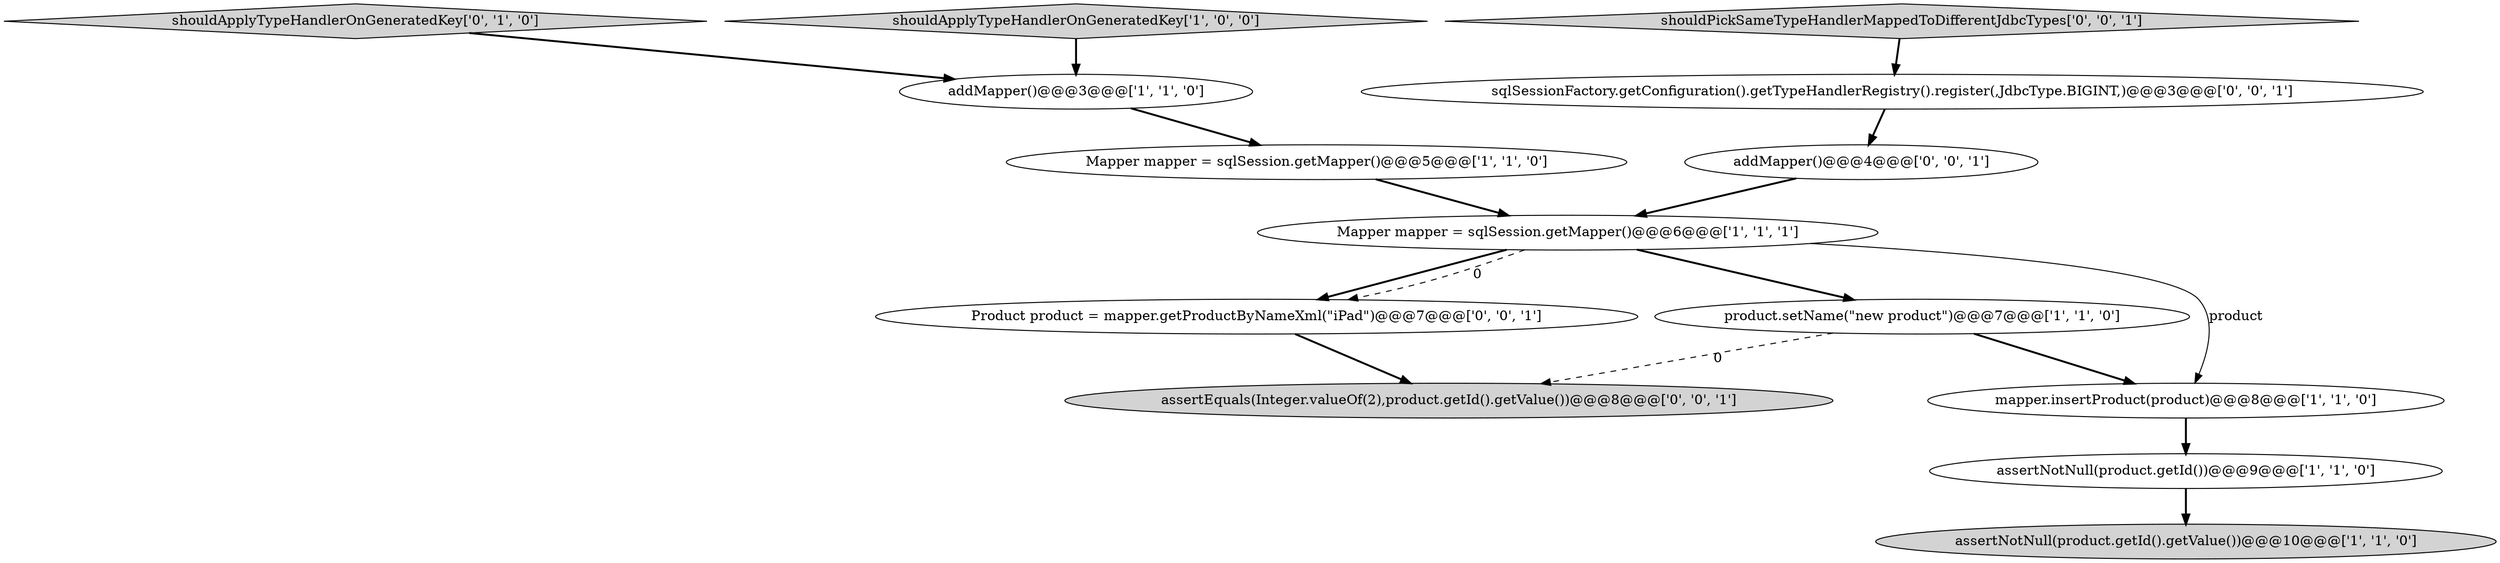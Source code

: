 digraph {
8 [style = filled, label = "shouldApplyTypeHandlerOnGeneratedKey['0', '1', '0']", fillcolor = lightgray, shape = diamond image = "AAA0AAABBB2BBB"];
2 [style = filled, label = "addMapper()@@@3@@@['1', '1', '0']", fillcolor = white, shape = ellipse image = "AAA0AAABBB1BBB"];
1 [style = filled, label = "assertNotNull(product.getId())@@@9@@@['1', '1', '0']", fillcolor = white, shape = ellipse image = "AAA0AAABBB1BBB"];
4 [style = filled, label = "assertNotNull(product.getId().getValue())@@@10@@@['1', '1', '0']", fillcolor = lightgray, shape = ellipse image = "AAA0AAABBB1BBB"];
5 [style = filled, label = "shouldApplyTypeHandlerOnGeneratedKey['1', '0', '0']", fillcolor = lightgray, shape = diamond image = "AAA0AAABBB1BBB"];
9 [style = filled, label = "addMapper()@@@4@@@['0', '0', '1']", fillcolor = white, shape = ellipse image = "AAA0AAABBB3BBB"];
0 [style = filled, label = "Mapper mapper = sqlSession.getMapper()@@@5@@@['1', '1', '0']", fillcolor = white, shape = ellipse image = "AAA0AAABBB1BBB"];
10 [style = filled, label = "Product product = mapper.getProductByNameXml(\"iPad\")@@@7@@@['0', '0', '1']", fillcolor = white, shape = ellipse image = "AAA0AAABBB3BBB"];
7 [style = filled, label = "product.setName(\"new product\")@@@7@@@['1', '1', '0']", fillcolor = white, shape = ellipse image = "AAA0AAABBB1BBB"];
6 [style = filled, label = "Mapper mapper = sqlSession.getMapper()@@@6@@@['1', '1', '1']", fillcolor = white, shape = ellipse image = "AAA0AAABBB1BBB"];
3 [style = filled, label = "mapper.insertProduct(product)@@@8@@@['1', '1', '0']", fillcolor = white, shape = ellipse image = "AAA0AAABBB1BBB"];
11 [style = filled, label = "shouldPickSameTypeHandlerMappedToDifferentJdbcTypes['0', '0', '1']", fillcolor = lightgray, shape = diamond image = "AAA0AAABBB3BBB"];
12 [style = filled, label = "assertEquals(Integer.valueOf(2),product.getId().getValue())@@@8@@@['0', '0', '1']", fillcolor = lightgray, shape = ellipse image = "AAA0AAABBB3BBB"];
13 [style = filled, label = "sqlSessionFactory.getConfiguration().getTypeHandlerRegistry().register(,JdbcType.BIGINT,)@@@3@@@['0', '0', '1']", fillcolor = white, shape = ellipse image = "AAA0AAABBB3BBB"];
7->12 [style = dashed, label="0"];
1->4 [style = bold, label=""];
5->2 [style = bold, label=""];
2->0 [style = bold, label=""];
13->9 [style = bold, label=""];
6->7 [style = bold, label=""];
3->1 [style = bold, label=""];
8->2 [style = bold, label=""];
6->3 [style = solid, label="product"];
0->6 [style = bold, label=""];
10->12 [style = bold, label=""];
6->10 [style = bold, label=""];
7->3 [style = bold, label=""];
11->13 [style = bold, label=""];
9->6 [style = bold, label=""];
6->10 [style = dashed, label="0"];
}
